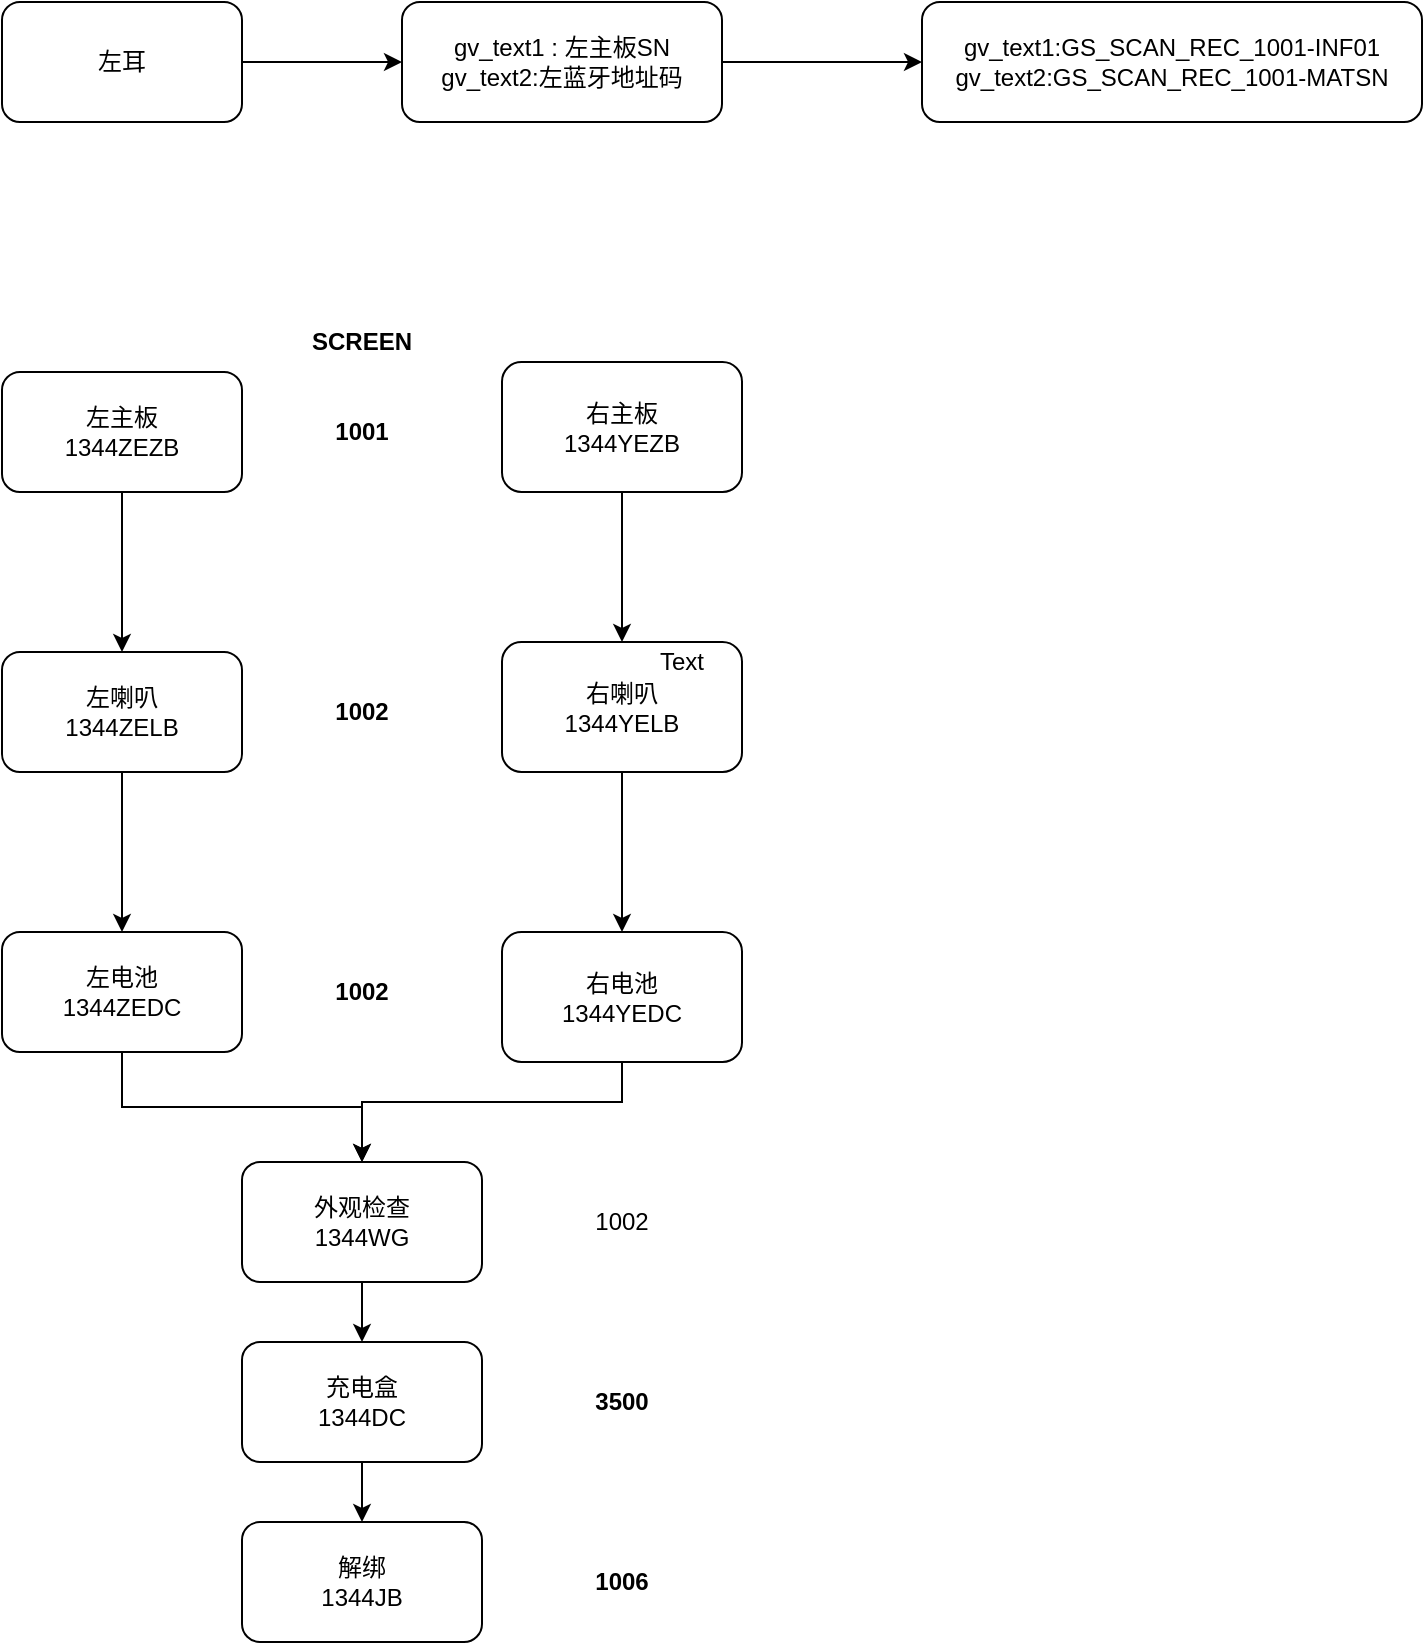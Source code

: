 <mxfile version="13.6.9" type="github"><diagram id="Mj_6zGusavqAz9Um6CDD" name="第 1 页"><mxGraphModel dx="856" dy="450" grid="1" gridSize="10" guides="1" tooltips="1" connect="1" arrows="1" fold="1" page="1" pageScale="1" pageWidth="827" pageHeight="1169" math="0" shadow="0"><root><mxCell id="0"/><mxCell id="1" parent="0"/><mxCell id="ucDdya-ZtSSq9LOkElG5-3" value="" style="edgeStyle=orthogonalEdgeStyle;rounded=0;orthogonalLoop=1;jettySize=auto;html=1;" edge="1" parent="1" source="ucDdya-ZtSSq9LOkElG5-1" target="ucDdya-ZtSSq9LOkElG5-2"><mxGeometry relative="1" as="geometry"/></mxCell><mxCell id="ucDdya-ZtSSq9LOkElG5-1" value="左耳" style="rounded=1;whiteSpace=wrap;html=1;" vertex="1" parent="1"><mxGeometry x="70" y="340" width="120" height="60" as="geometry"/></mxCell><mxCell id="ucDdya-ZtSSq9LOkElG5-5" value="" style="edgeStyle=orthogonalEdgeStyle;rounded=0;orthogonalLoop=1;jettySize=auto;html=1;" edge="1" parent="1" source="ucDdya-ZtSSq9LOkElG5-2" target="ucDdya-ZtSSq9LOkElG5-4"><mxGeometry relative="1" as="geometry"/></mxCell><mxCell id="ucDdya-ZtSSq9LOkElG5-2" value="gv_text1 : 左主板SN&lt;br&gt;gv_text2:左蓝牙地址码" style="rounded=1;whiteSpace=wrap;html=1;" vertex="1" parent="1"><mxGeometry x="270" y="340" width="160" height="60" as="geometry"/></mxCell><mxCell id="ucDdya-ZtSSq9LOkElG5-4" value="gv_text1:GS_SCAN_REC_1001-INF01&lt;br&gt;gv_text2:GS_SCAN_REC_1001-MATSN" style="whiteSpace=wrap;html=1;rounded=1;" vertex="1" parent="1"><mxGeometry x="530" y="340" width="250" height="60" as="geometry"/></mxCell><mxCell id="ucDdya-ZtSSq9LOkElG5-8" value="" style="edgeStyle=orthogonalEdgeStyle;rounded=0;orthogonalLoop=1;jettySize=auto;html=1;" edge="1" parent="1" source="ucDdya-ZtSSq9LOkElG5-6" target="ucDdya-ZtSSq9LOkElG5-7"><mxGeometry relative="1" as="geometry"/></mxCell><mxCell id="ucDdya-ZtSSq9LOkElG5-6" value="左主板&lt;br&gt;1344ZEZB" style="rounded=1;whiteSpace=wrap;html=1;" vertex="1" parent="1"><mxGeometry x="70" y="525" width="120" height="60" as="geometry"/></mxCell><mxCell id="ucDdya-ZtSSq9LOkElG5-10" value="" style="edgeStyle=orthogonalEdgeStyle;rounded=0;orthogonalLoop=1;jettySize=auto;html=1;" edge="1" parent="1" source="ucDdya-ZtSSq9LOkElG5-7" target="ucDdya-ZtSSq9LOkElG5-9"><mxGeometry relative="1" as="geometry"/></mxCell><mxCell id="ucDdya-ZtSSq9LOkElG5-7" value="左喇叭&lt;br&gt;1344ZELB" style="rounded=1;whiteSpace=wrap;html=1;" vertex="1" parent="1"><mxGeometry x="70" y="665" width="120" height="60" as="geometry"/></mxCell><mxCell id="ucDdya-ZtSSq9LOkElG5-17" style="edgeStyle=orthogonalEdgeStyle;rounded=0;orthogonalLoop=1;jettySize=auto;html=1;entryX=0.5;entryY=0;entryDx=0;entryDy=0;" edge="1" parent="1" source="ucDdya-ZtSSq9LOkElG5-9" target="ucDdya-ZtSSq9LOkElG5-16"><mxGeometry relative="1" as="geometry"/></mxCell><mxCell id="ucDdya-ZtSSq9LOkElG5-9" value="左电池&lt;br&gt;1344ZEDC" style="rounded=1;whiteSpace=wrap;html=1;" vertex="1" parent="1"><mxGeometry x="70" y="805" width="120" height="60" as="geometry"/></mxCell><mxCell id="ucDdya-ZtSSq9LOkElG5-13" value="" style="edgeStyle=orthogonalEdgeStyle;rounded=0;orthogonalLoop=1;jettySize=auto;html=1;" edge="1" parent="1" source="ucDdya-ZtSSq9LOkElG5-11" target="ucDdya-ZtSSq9LOkElG5-12"><mxGeometry relative="1" as="geometry"/></mxCell><mxCell id="ucDdya-ZtSSq9LOkElG5-11" value="右主板&lt;br&gt;1344YEZB" style="rounded=1;whiteSpace=wrap;html=1;" vertex="1" parent="1"><mxGeometry x="320" y="520" width="120" height="65" as="geometry"/></mxCell><mxCell id="ucDdya-ZtSSq9LOkElG5-15" value="" style="edgeStyle=orthogonalEdgeStyle;rounded=0;orthogonalLoop=1;jettySize=auto;html=1;" edge="1" parent="1" source="ucDdya-ZtSSq9LOkElG5-12" target="ucDdya-ZtSSq9LOkElG5-14"><mxGeometry relative="1" as="geometry"/></mxCell><mxCell id="ucDdya-ZtSSq9LOkElG5-12" value="右喇叭&lt;br&gt;1344YELB" style="rounded=1;whiteSpace=wrap;html=1;" vertex="1" parent="1"><mxGeometry x="320" y="660" width="120" height="65" as="geometry"/></mxCell><mxCell id="ucDdya-ZtSSq9LOkElG5-18" style="edgeStyle=orthogonalEdgeStyle;rounded=0;orthogonalLoop=1;jettySize=auto;html=1;exitX=0.5;exitY=1;exitDx=0;exitDy=0;entryX=0.5;entryY=0;entryDx=0;entryDy=0;" edge="1" parent="1" source="ucDdya-ZtSSq9LOkElG5-14" target="ucDdya-ZtSSq9LOkElG5-16"><mxGeometry relative="1" as="geometry"><Array as="points"><mxPoint x="380" y="890"/><mxPoint x="250" y="890"/></Array></mxGeometry></mxCell><mxCell id="ucDdya-ZtSSq9LOkElG5-14" value="右电池&lt;br&gt;1344YEDC" style="rounded=1;whiteSpace=wrap;html=1;" vertex="1" parent="1"><mxGeometry x="320" y="805" width="120" height="65" as="geometry"/></mxCell><mxCell id="ucDdya-ZtSSq9LOkElG5-20" value="" style="edgeStyle=orthogonalEdgeStyle;rounded=0;orthogonalLoop=1;jettySize=auto;html=1;" edge="1" parent="1" source="ucDdya-ZtSSq9LOkElG5-16" target="ucDdya-ZtSSq9LOkElG5-19"><mxGeometry relative="1" as="geometry"/></mxCell><mxCell id="ucDdya-ZtSSq9LOkElG5-16" value="外观检查&lt;br&gt;1344WG" style="rounded=1;whiteSpace=wrap;html=1;" vertex="1" parent="1"><mxGeometry x="190" y="920" width="120" height="60" as="geometry"/></mxCell><mxCell id="ucDdya-ZtSSq9LOkElG5-22" value="" style="edgeStyle=orthogonalEdgeStyle;rounded=0;orthogonalLoop=1;jettySize=auto;html=1;" edge="1" parent="1" source="ucDdya-ZtSSq9LOkElG5-19" target="ucDdya-ZtSSq9LOkElG5-21"><mxGeometry relative="1" as="geometry"/></mxCell><mxCell id="ucDdya-ZtSSq9LOkElG5-19" value="充电盒&lt;br&gt;1344DC" style="whiteSpace=wrap;html=1;rounded=1;" vertex="1" parent="1"><mxGeometry x="190" y="1010" width="120" height="60" as="geometry"/></mxCell><mxCell id="ucDdya-ZtSSq9LOkElG5-21" value="解绑&lt;br&gt;1344JB" style="whiteSpace=wrap;html=1;rounded=1;" vertex="1" parent="1"><mxGeometry x="190" y="1100" width="120" height="60" as="geometry"/></mxCell><mxCell id="ucDdya-ZtSSq9LOkElG5-23" value="Text" style="text;html=1;strokeColor=none;fillColor=none;align=center;verticalAlign=middle;whiteSpace=wrap;rounded=0;" vertex="1" parent="1"><mxGeometry x="390" y="660" width="40" height="20" as="geometry"/></mxCell><mxCell id="ucDdya-ZtSSq9LOkElG5-24" value="1001" style="text;html=1;strokeColor=none;fillColor=none;align=center;verticalAlign=middle;whiteSpace=wrap;rounded=0;fontStyle=1" vertex="1" parent="1"><mxGeometry x="230" y="545" width="40" height="20" as="geometry"/></mxCell><mxCell id="ucDdya-ZtSSq9LOkElG5-26" value="1002" style="text;html=1;strokeColor=none;fillColor=none;align=center;verticalAlign=middle;whiteSpace=wrap;rounded=0;fontStyle=1" vertex="1" parent="1"><mxGeometry x="230" y="685" width="40" height="20" as="geometry"/></mxCell><mxCell id="ucDdya-ZtSSq9LOkElG5-27" value="1002" style="text;html=1;strokeColor=none;fillColor=none;align=center;verticalAlign=middle;whiteSpace=wrap;rounded=0;fontStyle=1" vertex="1" parent="1"><mxGeometry x="230" y="825" width="40" height="20" as="geometry"/></mxCell><mxCell id="ucDdya-ZtSSq9LOkElG5-29" value="1002" style="text;html=1;strokeColor=none;fillColor=none;align=center;verticalAlign=middle;whiteSpace=wrap;rounded=0;" vertex="1" parent="1"><mxGeometry x="360" y="940" width="40" height="20" as="geometry"/></mxCell><mxCell id="ucDdya-ZtSSq9LOkElG5-30" value="1006" style="text;html=1;strokeColor=none;fillColor=none;align=center;verticalAlign=middle;whiteSpace=wrap;rounded=0;fontStyle=1" vertex="1" parent="1"><mxGeometry x="360" y="1120" width="40" height="20" as="geometry"/></mxCell><mxCell id="ucDdya-ZtSSq9LOkElG5-31" value="3500" style="text;html=1;strokeColor=none;fillColor=none;align=center;verticalAlign=middle;whiteSpace=wrap;rounded=0;fontStyle=1" vertex="1" parent="1"><mxGeometry x="360" y="1030" width="40" height="20" as="geometry"/></mxCell><mxCell id="ucDdya-ZtSSq9LOkElG5-32" value="SCREEN" style="text;html=1;strokeColor=none;fillColor=none;align=center;verticalAlign=middle;whiteSpace=wrap;rounded=0;fontStyle=1" vertex="1" parent="1"><mxGeometry x="230" y="500" width="40" height="20" as="geometry"/></mxCell></root></mxGraphModel></diagram></mxfile>